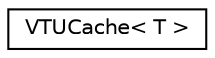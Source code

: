 digraph "Graphical Class Hierarchy"
{
 // LATEX_PDF_SIZE
  edge [fontname="Helvetica",fontsize="10",labelfontname="Helvetica",labelfontsize="10"];
  node [fontname="Helvetica",fontsize="10",shape=record];
  rankdir="LR";
  Node0 [label="VTUCache\< T \>",height=0.2,width=0.4,color="black", fillcolor="white", style="filled",URL="$d8/db6/class_v_t_u_cache.html",tooltip="VTUCache"];
}
